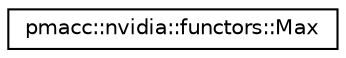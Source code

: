 digraph "Graphical Class Hierarchy"
{
 // LATEX_PDF_SIZE
  edge [fontname="Helvetica",fontsize="10",labelfontname="Helvetica",labelfontsize="10"];
  node [fontname="Helvetica",fontsize="10",shape=record];
  rankdir="LR";
  Node0 [label="pmacc::nvidia::functors::Max",height=0.2,width=0.4,color="black", fillcolor="white", style="filled",URL="$structpmacc_1_1nvidia_1_1functors_1_1_max.html",tooltip=" "];
}
